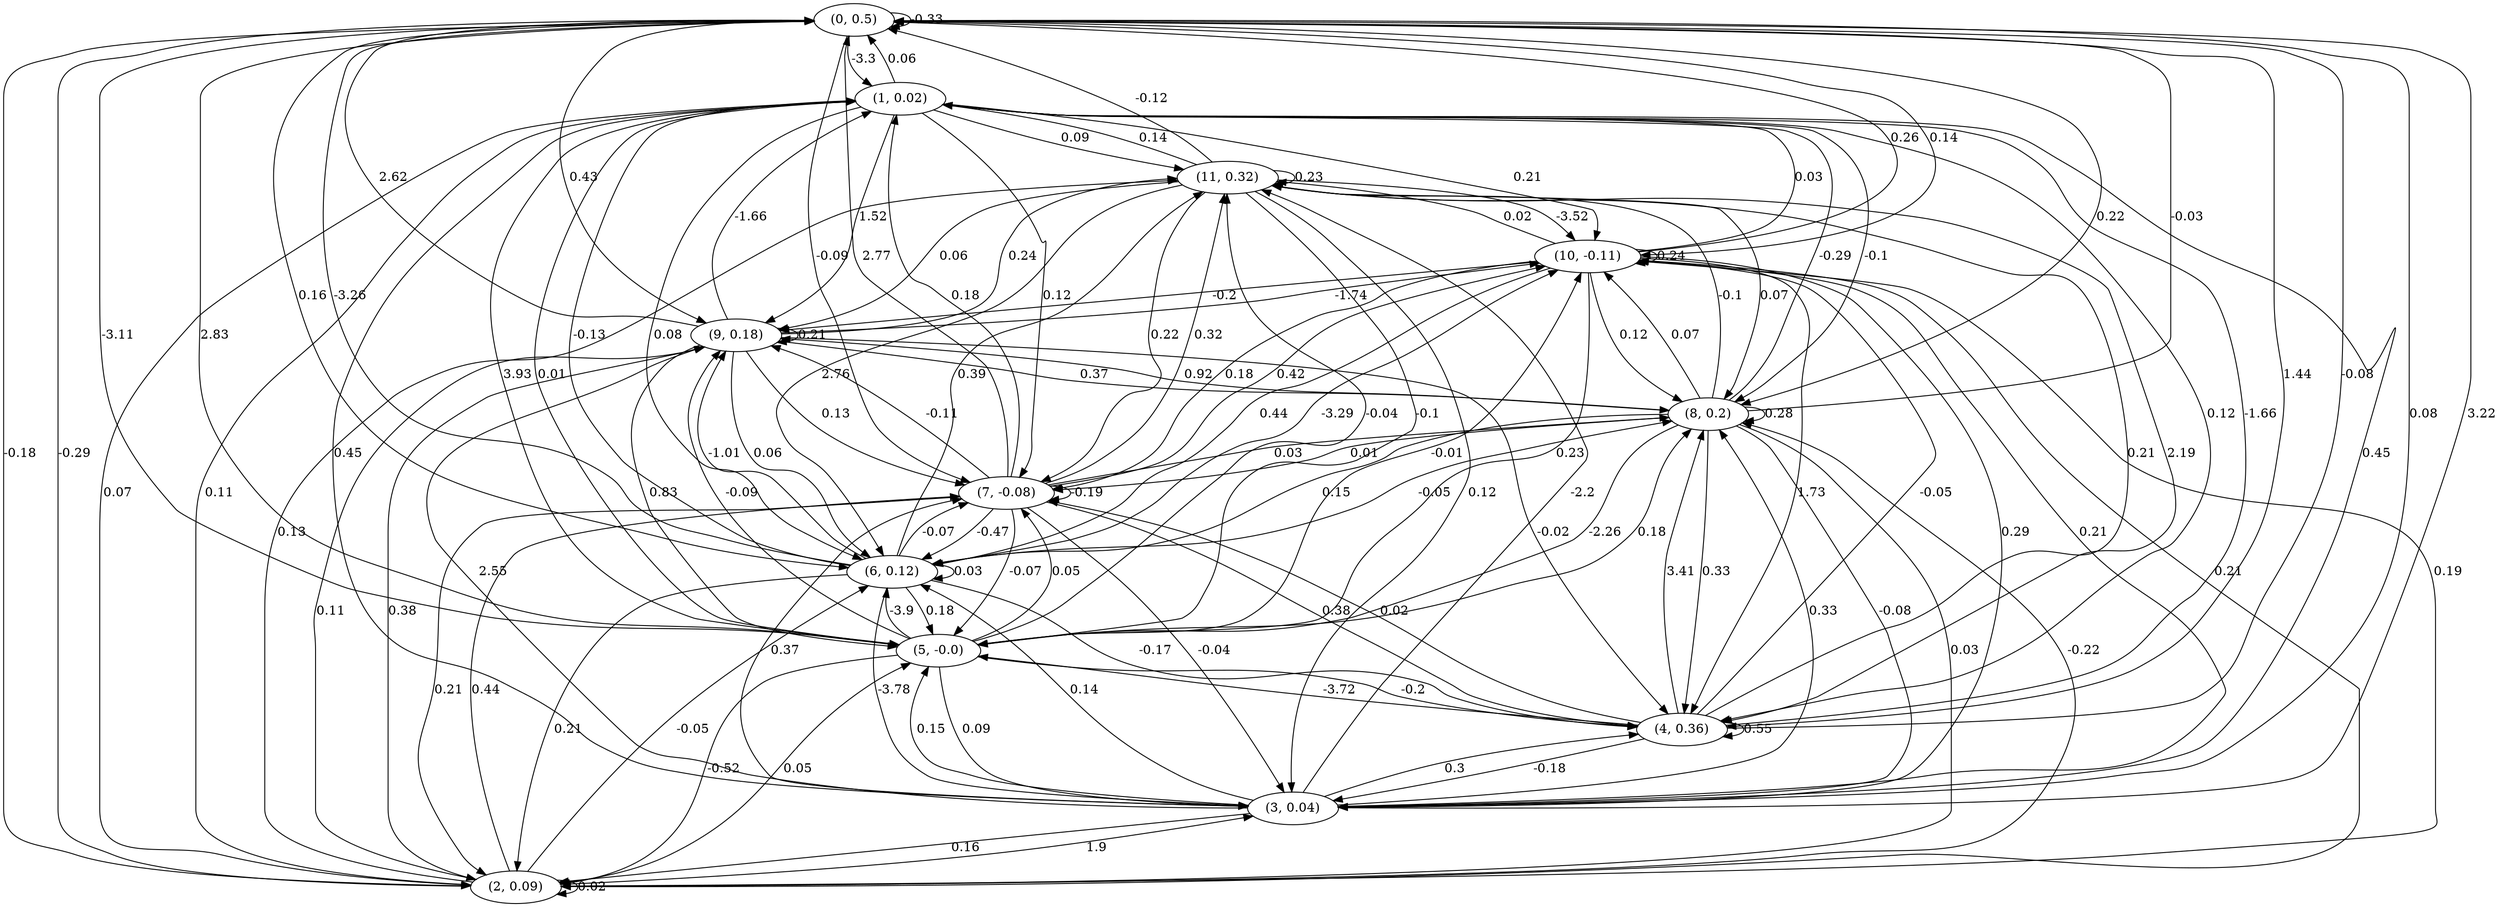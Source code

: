 digraph {
    0 [ label = "(0, 0.5)" ]
    1 [ label = "(1, 0.02)" ]
    2 [ label = "(2, 0.09)" ]
    3 [ label = "(3, 0.04)" ]
    4 [ label = "(4, 0.36)" ]
    5 [ label = "(5, -0.0)" ]
    6 [ label = "(6, 0.12)" ]
    7 [ label = "(7, -0.08)" ]
    8 [ label = "(8, 0.2)" ]
    9 [ label = "(9, 0.18)" ]
    10 [ label = "(10, -0.11)" ]
    11 [ label = "(11, 0.32)" ]
    0 -> 0 [ label = "-0.33" ]
    2 -> 2 [ label = "0.02" ]
    4 -> 4 [ label = "0.55" ]
    6 -> 6 [ label = "0.03" ]
    7 -> 7 [ label = "-0.19" ]
    8 -> 8 [ label = "0.28" ]
    9 -> 9 [ label = "0.21" ]
    10 -> 10 [ label = "0.24" ]
    11 -> 11 [ label = "0.23" ]
    1 -> 0 [ label = "0.06" ]
    2 -> 0 [ label = "-0.29" ]
    3 -> 0 [ label = "3.22" ]
    4 -> 0 [ label = "-0.08" ]
    5 -> 0 [ label = "2.83" ]
    6 -> 0 [ label = "-3.26" ]
    7 -> 0 [ label = "2.77" ]
    8 -> 0 [ label = "-0.03" ]
    9 -> 0 [ label = "2.62" ]
    10 -> 0 [ label = "0.26" ]
    11 -> 0 [ label = "-0.12" ]
    0 -> 1 [ label = "-3.3" ]
    2 -> 1 [ label = "0.11" ]
    3 -> 1 [ label = "0.45" ]
    4 -> 1 [ label = "-1.66" ]
    5 -> 1 [ label = "0.01" ]
    6 -> 1 [ label = "-0.13" ]
    7 -> 1 [ label = "0.18" ]
    8 -> 1 [ label = "-0.29" ]
    9 -> 1 [ label = "-1.66" ]
    10 -> 1 [ label = "0.03" ]
    11 -> 1 [ label = "0.14" ]
    0 -> 2 [ label = "-0.18" ]
    1 -> 2 [ label = "0.07" ]
    3 -> 2 [ label = "0.16" ]
    5 -> 2 [ label = "-0.52" ]
    6 -> 2 [ label = "0.21" ]
    7 -> 2 [ label = "0.21" ]
    8 -> 2 [ label = "0.03" ]
    9 -> 2 [ label = "0.38" ]
    10 -> 2 [ label = "0.21" ]
    0 -> 3 [ label = "0.08" ]
    1 -> 3 [ label = "0.45" ]
    2 -> 3 [ label = "1.9" ]
    4 -> 3 [ label = "-0.18" ]
    5 -> 3 [ label = "0.09" ]
    6 -> 3 [ label = "-3.78" ]
    7 -> 3 [ label = "-0.04" ]
    8 -> 3 [ label = "-0.08" ]
    10 -> 3 [ label = "0.29" ]
    11 -> 3 [ label = "0.12" ]
    0 -> 4 [ label = "1.44" ]
    1 -> 4 [ label = "0.12" ]
    3 -> 4 [ label = "0.3" ]
    5 -> 4 [ label = "-0.2" ]
    6 -> 4 [ label = "-0.17" ]
    7 -> 4 [ label = "0.38" ]
    8 -> 4 [ label = "0.33" ]
    9 -> 4 [ label = "-0.02" ]
    10 -> 4 [ label = "1.73" ]
    11 -> 4 [ label = "2.19" ]
    0 -> 5 [ label = "-3.11" ]
    1 -> 5 [ label = "3.93" ]
    2 -> 5 [ label = "0.05" ]
    3 -> 5 [ label = "0.15" ]
    4 -> 5 [ label = "-3.72" ]
    6 -> 5 [ label = "0.18" ]
    7 -> 5 [ label = "-0.07" ]
    8 -> 5 [ label = "-2.26" ]
    9 -> 5 [ label = "0.83" ]
    10 -> 5 [ label = "0.23" ]
    11 -> 5 [ label = "-0.1" ]
    0 -> 6 [ label = "0.16" ]
    1 -> 6 [ label = "0.08" ]
    2 -> 6 [ label = "-0.05" ]
    3 -> 6 [ label = "0.14" ]
    5 -> 6 [ label = "-3.9" ]
    7 -> 6 [ label = "-0.47" ]
    8 -> 6 [ label = "0.15" ]
    9 -> 6 [ label = "0.06" ]
    10 -> 6 [ label = "0.44" ]
    11 -> 6 [ label = "2.76" ]
    0 -> 7 [ label = "-0.09" ]
    1 -> 7 [ label = "0.12" ]
    2 -> 7 [ label = "0.44" ]
    3 -> 7 [ label = "0.37" ]
    4 -> 7 [ label = "0.02" ]
    5 -> 7 [ label = "0.05" ]
    6 -> 7 [ label = "-0.07" ]
    8 -> 7 [ label = "0.01" ]
    9 -> 7 [ label = "0.13" ]
    10 -> 7 [ label = "0.18" ]
    11 -> 7 [ label = "0.22" ]
    0 -> 8 [ label = "0.22" ]
    1 -> 8 [ label = "-0.1" ]
    2 -> 8 [ label = "-0.22" ]
    3 -> 8 [ label = "0.33" ]
    4 -> 8 [ label = "3.41" ]
    5 -> 8 [ label = "0.18" ]
    6 -> 8 [ label = "-0.05" ]
    7 -> 8 [ label = "0.03" ]
    9 -> 8 [ label = "0.37" ]
    10 -> 8 [ label = "0.12" ]
    11 -> 8 [ label = "0.07" ]
    0 -> 9 [ label = "0.43" ]
    1 -> 9 [ label = "1.52" ]
    2 -> 9 [ label = "0.11" ]
    3 -> 9 [ label = "2.55" ]
    5 -> 9 [ label = "-0.09" ]
    6 -> 9 [ label = "-1.01" ]
    7 -> 9 [ label = "-0.11" ]
    8 -> 9 [ label = "0.92" ]
    10 -> 9 [ label = "-0.2" ]
    11 -> 9 [ label = "0.06" ]
    0 -> 10 [ label = "0.14" ]
    1 -> 10 [ label = "0.21" ]
    2 -> 10 [ label = "0.19" ]
    3 -> 10 [ label = "0.21" ]
    4 -> 10 [ label = "-0.05" ]
    5 -> 10 [ label = "-0.01" ]
    6 -> 10 [ label = "-3.29" ]
    7 -> 10 [ label = "0.42" ]
    8 -> 10 [ label = "0.07" ]
    9 -> 10 [ label = "-1.74" ]
    11 -> 10 [ label = "-3.52" ]
    1 -> 11 [ label = "0.09" ]
    2 -> 11 [ label = "0.13" ]
    3 -> 11 [ label = "-2.2" ]
    4 -> 11 [ label = "0.21" ]
    5 -> 11 [ label = "-0.04" ]
    6 -> 11 [ label = "0.39" ]
    7 -> 11 [ label = "0.32" ]
    8 -> 11 [ label = "-0.1" ]
    9 -> 11 [ label = "0.24" ]
    10 -> 11 [ label = "0.02" ]
}

